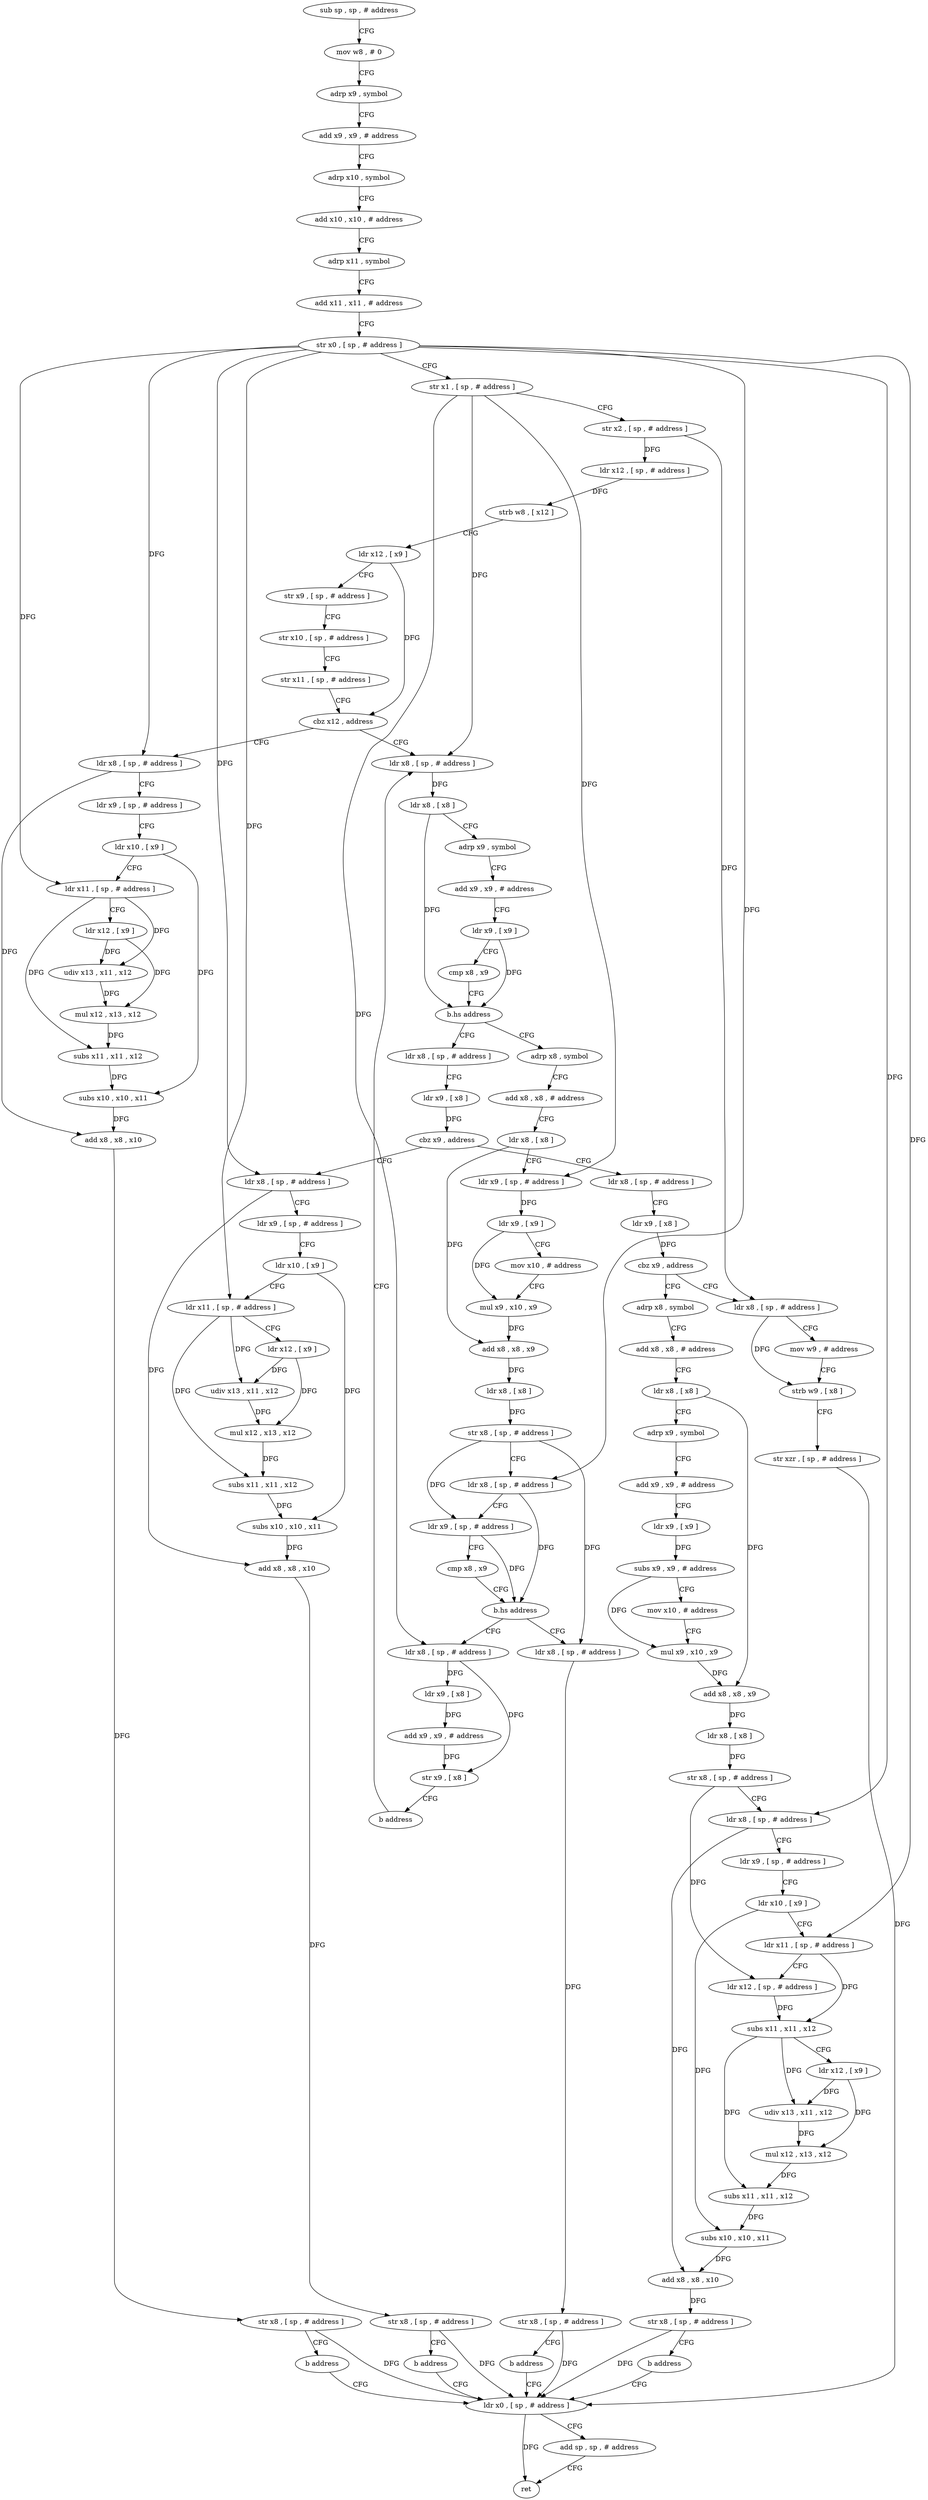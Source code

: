 digraph "func" {
"4204356" [label = "sub sp , sp , # address" ]
"4204360" [label = "mov w8 , # 0" ]
"4204364" [label = "adrp x9 , symbol" ]
"4204368" [label = "add x9 , x9 , # address" ]
"4204372" [label = "adrp x10 , symbol" ]
"4204376" [label = "add x10 , x10 , # address" ]
"4204380" [label = "adrp x11 , symbol" ]
"4204384" [label = "add x11 , x11 , # address" ]
"4204388" [label = "str x0 , [ sp , # address ]" ]
"4204392" [label = "str x1 , [ sp , # address ]" ]
"4204396" [label = "str x2 , [ sp , # address ]" ]
"4204400" [label = "ldr x12 , [ sp , # address ]" ]
"4204404" [label = "strb w8 , [ x12 ]" ]
"4204408" [label = "ldr x12 , [ x9 ]" ]
"4204412" [label = "str x9 , [ sp , # address ]" ]
"4204416" [label = "str x10 , [ sp , # address ]" ]
"4204420" [label = "str x11 , [ sp , # address ]" ]
"4204424" [label = "cbz x12 , address" ]
"4204476" [label = "ldr x8 , [ sp , # address ]" ]
"4204428" [label = "ldr x8 , [ sp , # address ]" ]
"4204480" [label = "ldr x8 , [ x8 ]" ]
"4204484" [label = "adrp x9 , symbol" ]
"4204488" [label = "add x9 , x9 , # address" ]
"4204492" [label = "ldr x9 , [ x9 ]" ]
"4204496" [label = "cmp x8 , x9" ]
"4204500" [label = "b.hs address" ]
"4204592" [label = "ldr x8 , [ sp , # address ]" ]
"4204504" [label = "adrp x8 , symbol" ]
"4204432" [label = "ldr x9 , [ sp , # address ]" ]
"4204436" [label = "ldr x10 , [ x9 ]" ]
"4204440" [label = "ldr x11 , [ sp , # address ]" ]
"4204444" [label = "ldr x12 , [ x9 ]" ]
"4204448" [label = "udiv x13 , x11 , x12" ]
"4204452" [label = "mul x12 , x13 , x12" ]
"4204456" [label = "subs x11 , x11 , x12" ]
"4204460" [label = "subs x10 , x10 , x11" ]
"4204464" [label = "add x8 , x8 , x10" ]
"4204468" [label = "str x8 , [ sp , # address ]" ]
"4204472" [label = "b address" ]
"4204784" [label = "ldr x0 , [ sp , # address ]" ]
"4204596" [label = "ldr x9 , [ x8 ]" ]
"4204600" [label = "cbz x9 , address" ]
"4204652" [label = "ldr x8 , [ sp , # address ]" ]
"4204604" [label = "ldr x8 , [ sp , # address ]" ]
"4204508" [label = "add x8 , x8 , # address" ]
"4204512" [label = "ldr x8 , [ x8 ]" ]
"4204516" [label = "ldr x9 , [ sp , # address ]" ]
"4204520" [label = "ldr x9 , [ x9 ]" ]
"4204524" [label = "mov x10 , # address" ]
"4204528" [label = "mul x9 , x10 , x9" ]
"4204532" [label = "add x8 , x8 , x9" ]
"4204536" [label = "ldr x8 , [ x8 ]" ]
"4204540" [label = "str x8 , [ sp , # address ]" ]
"4204544" [label = "ldr x8 , [ sp , # address ]" ]
"4204548" [label = "ldr x9 , [ sp , # address ]" ]
"4204552" [label = "cmp x8 , x9" ]
"4204556" [label = "b.hs address" ]
"4204572" [label = "ldr x8 , [ sp , # address ]" ]
"4204560" [label = "ldr x8 , [ sp , # address ]" ]
"4204788" [label = "add sp , sp , # address" ]
"4204792" [label = "ret" ]
"4204656" [label = "ldr x9 , [ x8 ]" ]
"4204660" [label = "cbz x9 , address" ]
"4204768" [label = "ldr x8 , [ sp , # address ]" ]
"4204664" [label = "adrp x8 , symbol" ]
"4204608" [label = "ldr x9 , [ sp , # address ]" ]
"4204612" [label = "ldr x10 , [ x9 ]" ]
"4204616" [label = "ldr x11 , [ sp , # address ]" ]
"4204620" [label = "ldr x12 , [ x9 ]" ]
"4204624" [label = "udiv x13 , x11 , x12" ]
"4204628" [label = "mul x12 , x13 , x12" ]
"4204632" [label = "subs x11 , x11 , x12" ]
"4204636" [label = "subs x10 , x10 , x11" ]
"4204640" [label = "add x8 , x8 , x10" ]
"4204644" [label = "str x8 , [ sp , # address ]" ]
"4204648" [label = "b address" ]
"4204576" [label = "ldr x9 , [ x8 ]" ]
"4204580" [label = "add x9 , x9 , # address" ]
"4204584" [label = "str x9 , [ x8 ]" ]
"4204588" [label = "b address" ]
"4204564" [label = "str x8 , [ sp , # address ]" ]
"4204568" [label = "b address" ]
"4204772" [label = "mov w9 , # address" ]
"4204776" [label = "strb w9 , [ x8 ]" ]
"4204780" [label = "str xzr , [ sp , # address ]" ]
"4204668" [label = "add x8 , x8 , # address" ]
"4204672" [label = "ldr x8 , [ x8 ]" ]
"4204676" [label = "adrp x9 , symbol" ]
"4204680" [label = "add x9 , x9 , # address" ]
"4204684" [label = "ldr x9 , [ x9 ]" ]
"4204688" [label = "subs x9 , x9 , # address" ]
"4204692" [label = "mov x10 , # address" ]
"4204696" [label = "mul x9 , x10 , x9" ]
"4204700" [label = "add x8 , x8 , x9" ]
"4204704" [label = "ldr x8 , [ x8 ]" ]
"4204708" [label = "str x8 , [ sp , # address ]" ]
"4204712" [label = "ldr x8 , [ sp , # address ]" ]
"4204716" [label = "ldr x9 , [ sp , # address ]" ]
"4204720" [label = "ldr x10 , [ x9 ]" ]
"4204724" [label = "ldr x11 , [ sp , # address ]" ]
"4204728" [label = "ldr x12 , [ sp , # address ]" ]
"4204732" [label = "subs x11 , x11 , x12" ]
"4204736" [label = "ldr x12 , [ x9 ]" ]
"4204740" [label = "udiv x13 , x11 , x12" ]
"4204744" [label = "mul x12 , x13 , x12" ]
"4204748" [label = "subs x11 , x11 , x12" ]
"4204752" [label = "subs x10 , x10 , x11" ]
"4204756" [label = "add x8 , x8 , x10" ]
"4204760" [label = "str x8 , [ sp , # address ]" ]
"4204764" [label = "b address" ]
"4204356" -> "4204360" [ label = "CFG" ]
"4204360" -> "4204364" [ label = "CFG" ]
"4204364" -> "4204368" [ label = "CFG" ]
"4204368" -> "4204372" [ label = "CFG" ]
"4204372" -> "4204376" [ label = "CFG" ]
"4204376" -> "4204380" [ label = "CFG" ]
"4204380" -> "4204384" [ label = "CFG" ]
"4204384" -> "4204388" [ label = "CFG" ]
"4204388" -> "4204392" [ label = "CFG" ]
"4204388" -> "4204428" [ label = "DFG" ]
"4204388" -> "4204440" [ label = "DFG" ]
"4204388" -> "4204544" [ label = "DFG" ]
"4204388" -> "4204604" [ label = "DFG" ]
"4204388" -> "4204616" [ label = "DFG" ]
"4204388" -> "4204712" [ label = "DFG" ]
"4204388" -> "4204724" [ label = "DFG" ]
"4204392" -> "4204396" [ label = "CFG" ]
"4204392" -> "4204476" [ label = "DFG" ]
"4204392" -> "4204516" [ label = "DFG" ]
"4204392" -> "4204572" [ label = "DFG" ]
"4204396" -> "4204400" [ label = "DFG" ]
"4204396" -> "4204768" [ label = "DFG" ]
"4204400" -> "4204404" [ label = "DFG" ]
"4204404" -> "4204408" [ label = "CFG" ]
"4204408" -> "4204412" [ label = "CFG" ]
"4204408" -> "4204424" [ label = "DFG" ]
"4204412" -> "4204416" [ label = "CFG" ]
"4204416" -> "4204420" [ label = "CFG" ]
"4204420" -> "4204424" [ label = "CFG" ]
"4204424" -> "4204476" [ label = "CFG" ]
"4204424" -> "4204428" [ label = "CFG" ]
"4204476" -> "4204480" [ label = "DFG" ]
"4204428" -> "4204432" [ label = "CFG" ]
"4204428" -> "4204464" [ label = "DFG" ]
"4204480" -> "4204484" [ label = "CFG" ]
"4204480" -> "4204500" [ label = "DFG" ]
"4204484" -> "4204488" [ label = "CFG" ]
"4204488" -> "4204492" [ label = "CFG" ]
"4204492" -> "4204496" [ label = "CFG" ]
"4204492" -> "4204500" [ label = "DFG" ]
"4204496" -> "4204500" [ label = "CFG" ]
"4204500" -> "4204592" [ label = "CFG" ]
"4204500" -> "4204504" [ label = "CFG" ]
"4204592" -> "4204596" [ label = "CFG" ]
"4204504" -> "4204508" [ label = "CFG" ]
"4204432" -> "4204436" [ label = "CFG" ]
"4204436" -> "4204440" [ label = "CFG" ]
"4204436" -> "4204460" [ label = "DFG" ]
"4204440" -> "4204444" [ label = "CFG" ]
"4204440" -> "4204448" [ label = "DFG" ]
"4204440" -> "4204456" [ label = "DFG" ]
"4204444" -> "4204448" [ label = "DFG" ]
"4204444" -> "4204452" [ label = "DFG" ]
"4204448" -> "4204452" [ label = "DFG" ]
"4204452" -> "4204456" [ label = "DFG" ]
"4204456" -> "4204460" [ label = "DFG" ]
"4204460" -> "4204464" [ label = "DFG" ]
"4204464" -> "4204468" [ label = "DFG" ]
"4204468" -> "4204472" [ label = "CFG" ]
"4204468" -> "4204784" [ label = "DFG" ]
"4204472" -> "4204784" [ label = "CFG" ]
"4204784" -> "4204788" [ label = "CFG" ]
"4204784" -> "4204792" [ label = "DFG" ]
"4204596" -> "4204600" [ label = "DFG" ]
"4204600" -> "4204652" [ label = "CFG" ]
"4204600" -> "4204604" [ label = "CFG" ]
"4204652" -> "4204656" [ label = "CFG" ]
"4204604" -> "4204608" [ label = "CFG" ]
"4204604" -> "4204640" [ label = "DFG" ]
"4204508" -> "4204512" [ label = "CFG" ]
"4204512" -> "4204516" [ label = "CFG" ]
"4204512" -> "4204532" [ label = "DFG" ]
"4204516" -> "4204520" [ label = "DFG" ]
"4204520" -> "4204524" [ label = "CFG" ]
"4204520" -> "4204528" [ label = "DFG" ]
"4204524" -> "4204528" [ label = "CFG" ]
"4204528" -> "4204532" [ label = "DFG" ]
"4204532" -> "4204536" [ label = "DFG" ]
"4204536" -> "4204540" [ label = "DFG" ]
"4204540" -> "4204544" [ label = "CFG" ]
"4204540" -> "4204548" [ label = "DFG" ]
"4204540" -> "4204560" [ label = "DFG" ]
"4204544" -> "4204548" [ label = "CFG" ]
"4204544" -> "4204556" [ label = "DFG" ]
"4204548" -> "4204552" [ label = "CFG" ]
"4204548" -> "4204556" [ label = "DFG" ]
"4204552" -> "4204556" [ label = "CFG" ]
"4204556" -> "4204572" [ label = "CFG" ]
"4204556" -> "4204560" [ label = "CFG" ]
"4204572" -> "4204576" [ label = "DFG" ]
"4204572" -> "4204584" [ label = "DFG" ]
"4204560" -> "4204564" [ label = "DFG" ]
"4204788" -> "4204792" [ label = "CFG" ]
"4204656" -> "4204660" [ label = "DFG" ]
"4204660" -> "4204768" [ label = "CFG" ]
"4204660" -> "4204664" [ label = "CFG" ]
"4204768" -> "4204772" [ label = "CFG" ]
"4204768" -> "4204776" [ label = "DFG" ]
"4204664" -> "4204668" [ label = "CFG" ]
"4204608" -> "4204612" [ label = "CFG" ]
"4204612" -> "4204616" [ label = "CFG" ]
"4204612" -> "4204636" [ label = "DFG" ]
"4204616" -> "4204620" [ label = "CFG" ]
"4204616" -> "4204624" [ label = "DFG" ]
"4204616" -> "4204632" [ label = "DFG" ]
"4204620" -> "4204624" [ label = "DFG" ]
"4204620" -> "4204628" [ label = "DFG" ]
"4204624" -> "4204628" [ label = "DFG" ]
"4204628" -> "4204632" [ label = "DFG" ]
"4204632" -> "4204636" [ label = "DFG" ]
"4204636" -> "4204640" [ label = "DFG" ]
"4204640" -> "4204644" [ label = "DFG" ]
"4204644" -> "4204648" [ label = "CFG" ]
"4204644" -> "4204784" [ label = "DFG" ]
"4204648" -> "4204784" [ label = "CFG" ]
"4204576" -> "4204580" [ label = "DFG" ]
"4204580" -> "4204584" [ label = "DFG" ]
"4204584" -> "4204588" [ label = "CFG" ]
"4204588" -> "4204476" [ label = "CFG" ]
"4204564" -> "4204568" [ label = "CFG" ]
"4204564" -> "4204784" [ label = "DFG" ]
"4204568" -> "4204784" [ label = "CFG" ]
"4204772" -> "4204776" [ label = "CFG" ]
"4204776" -> "4204780" [ label = "CFG" ]
"4204780" -> "4204784" [ label = "DFG" ]
"4204668" -> "4204672" [ label = "CFG" ]
"4204672" -> "4204676" [ label = "CFG" ]
"4204672" -> "4204700" [ label = "DFG" ]
"4204676" -> "4204680" [ label = "CFG" ]
"4204680" -> "4204684" [ label = "CFG" ]
"4204684" -> "4204688" [ label = "DFG" ]
"4204688" -> "4204692" [ label = "CFG" ]
"4204688" -> "4204696" [ label = "DFG" ]
"4204692" -> "4204696" [ label = "CFG" ]
"4204696" -> "4204700" [ label = "DFG" ]
"4204700" -> "4204704" [ label = "DFG" ]
"4204704" -> "4204708" [ label = "DFG" ]
"4204708" -> "4204712" [ label = "CFG" ]
"4204708" -> "4204728" [ label = "DFG" ]
"4204712" -> "4204716" [ label = "CFG" ]
"4204712" -> "4204756" [ label = "DFG" ]
"4204716" -> "4204720" [ label = "CFG" ]
"4204720" -> "4204724" [ label = "CFG" ]
"4204720" -> "4204752" [ label = "DFG" ]
"4204724" -> "4204728" [ label = "CFG" ]
"4204724" -> "4204732" [ label = "DFG" ]
"4204728" -> "4204732" [ label = "DFG" ]
"4204732" -> "4204736" [ label = "CFG" ]
"4204732" -> "4204740" [ label = "DFG" ]
"4204732" -> "4204748" [ label = "DFG" ]
"4204736" -> "4204740" [ label = "DFG" ]
"4204736" -> "4204744" [ label = "DFG" ]
"4204740" -> "4204744" [ label = "DFG" ]
"4204744" -> "4204748" [ label = "DFG" ]
"4204748" -> "4204752" [ label = "DFG" ]
"4204752" -> "4204756" [ label = "DFG" ]
"4204756" -> "4204760" [ label = "DFG" ]
"4204760" -> "4204764" [ label = "CFG" ]
"4204760" -> "4204784" [ label = "DFG" ]
"4204764" -> "4204784" [ label = "CFG" ]
}
